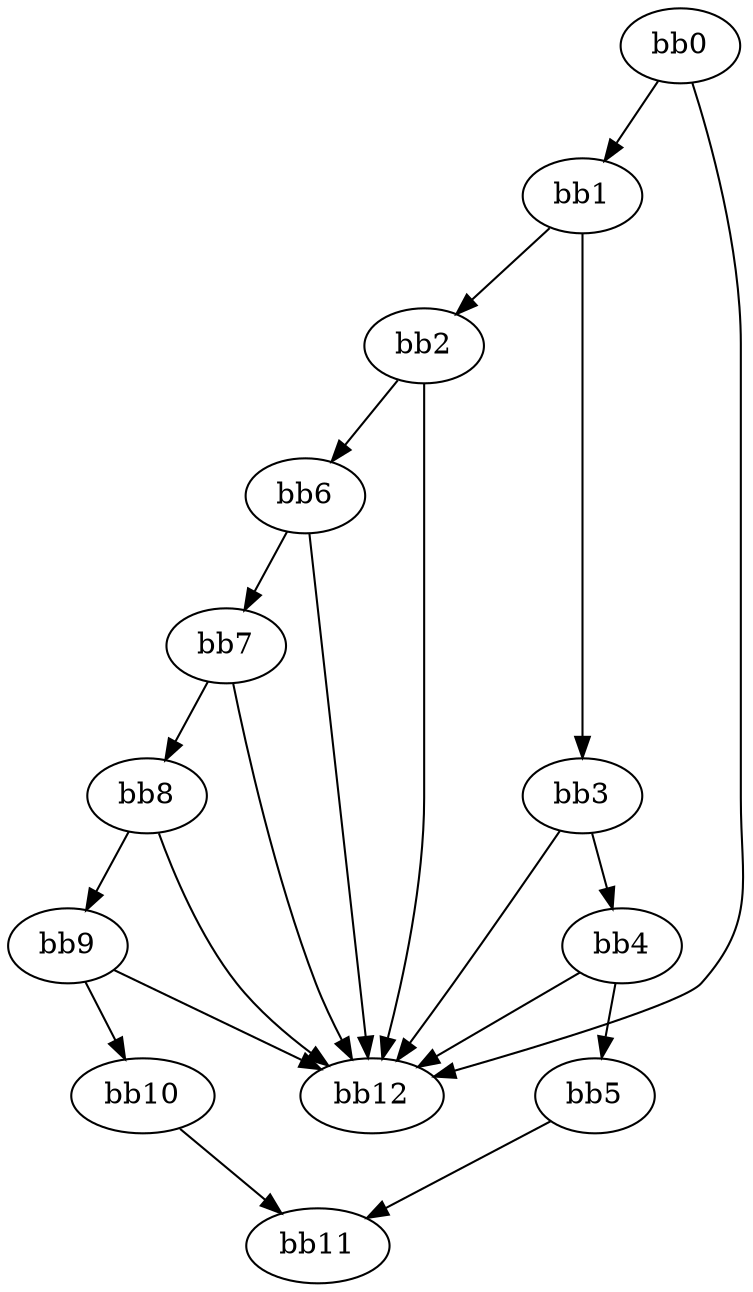 digraph {
    0 [ label = "bb0\l" ]
    1 [ label = "bb1\l" ]
    2 [ label = "bb2\l" ]
    3 [ label = "bb3\l" ]
    4 [ label = "bb4\l" ]
    5 [ label = "bb5\l" ]
    6 [ label = "bb6\l" ]
    7 [ label = "bb7\l" ]
    8 [ label = "bb8\l" ]
    9 [ label = "bb9\l" ]
    10 [ label = "bb10\l" ]
    11 [ label = "bb11\l" ]
    12 [ label = "bb12\l" ]
    0 -> 1 [ ]
    0 -> 12 [ ]
    1 -> 2 [ ]
    1 -> 3 [ ]
    2 -> 6 [ ]
    2 -> 12 [ ]
    3 -> 4 [ ]
    3 -> 12 [ ]
    4 -> 5 [ ]
    4 -> 12 [ ]
    5 -> 11 [ ]
    6 -> 7 [ ]
    6 -> 12 [ ]
    7 -> 8 [ ]
    7 -> 12 [ ]
    8 -> 9 [ ]
    8 -> 12 [ ]
    9 -> 10 [ ]
    9 -> 12 [ ]
    10 -> 11 [ ]
}

